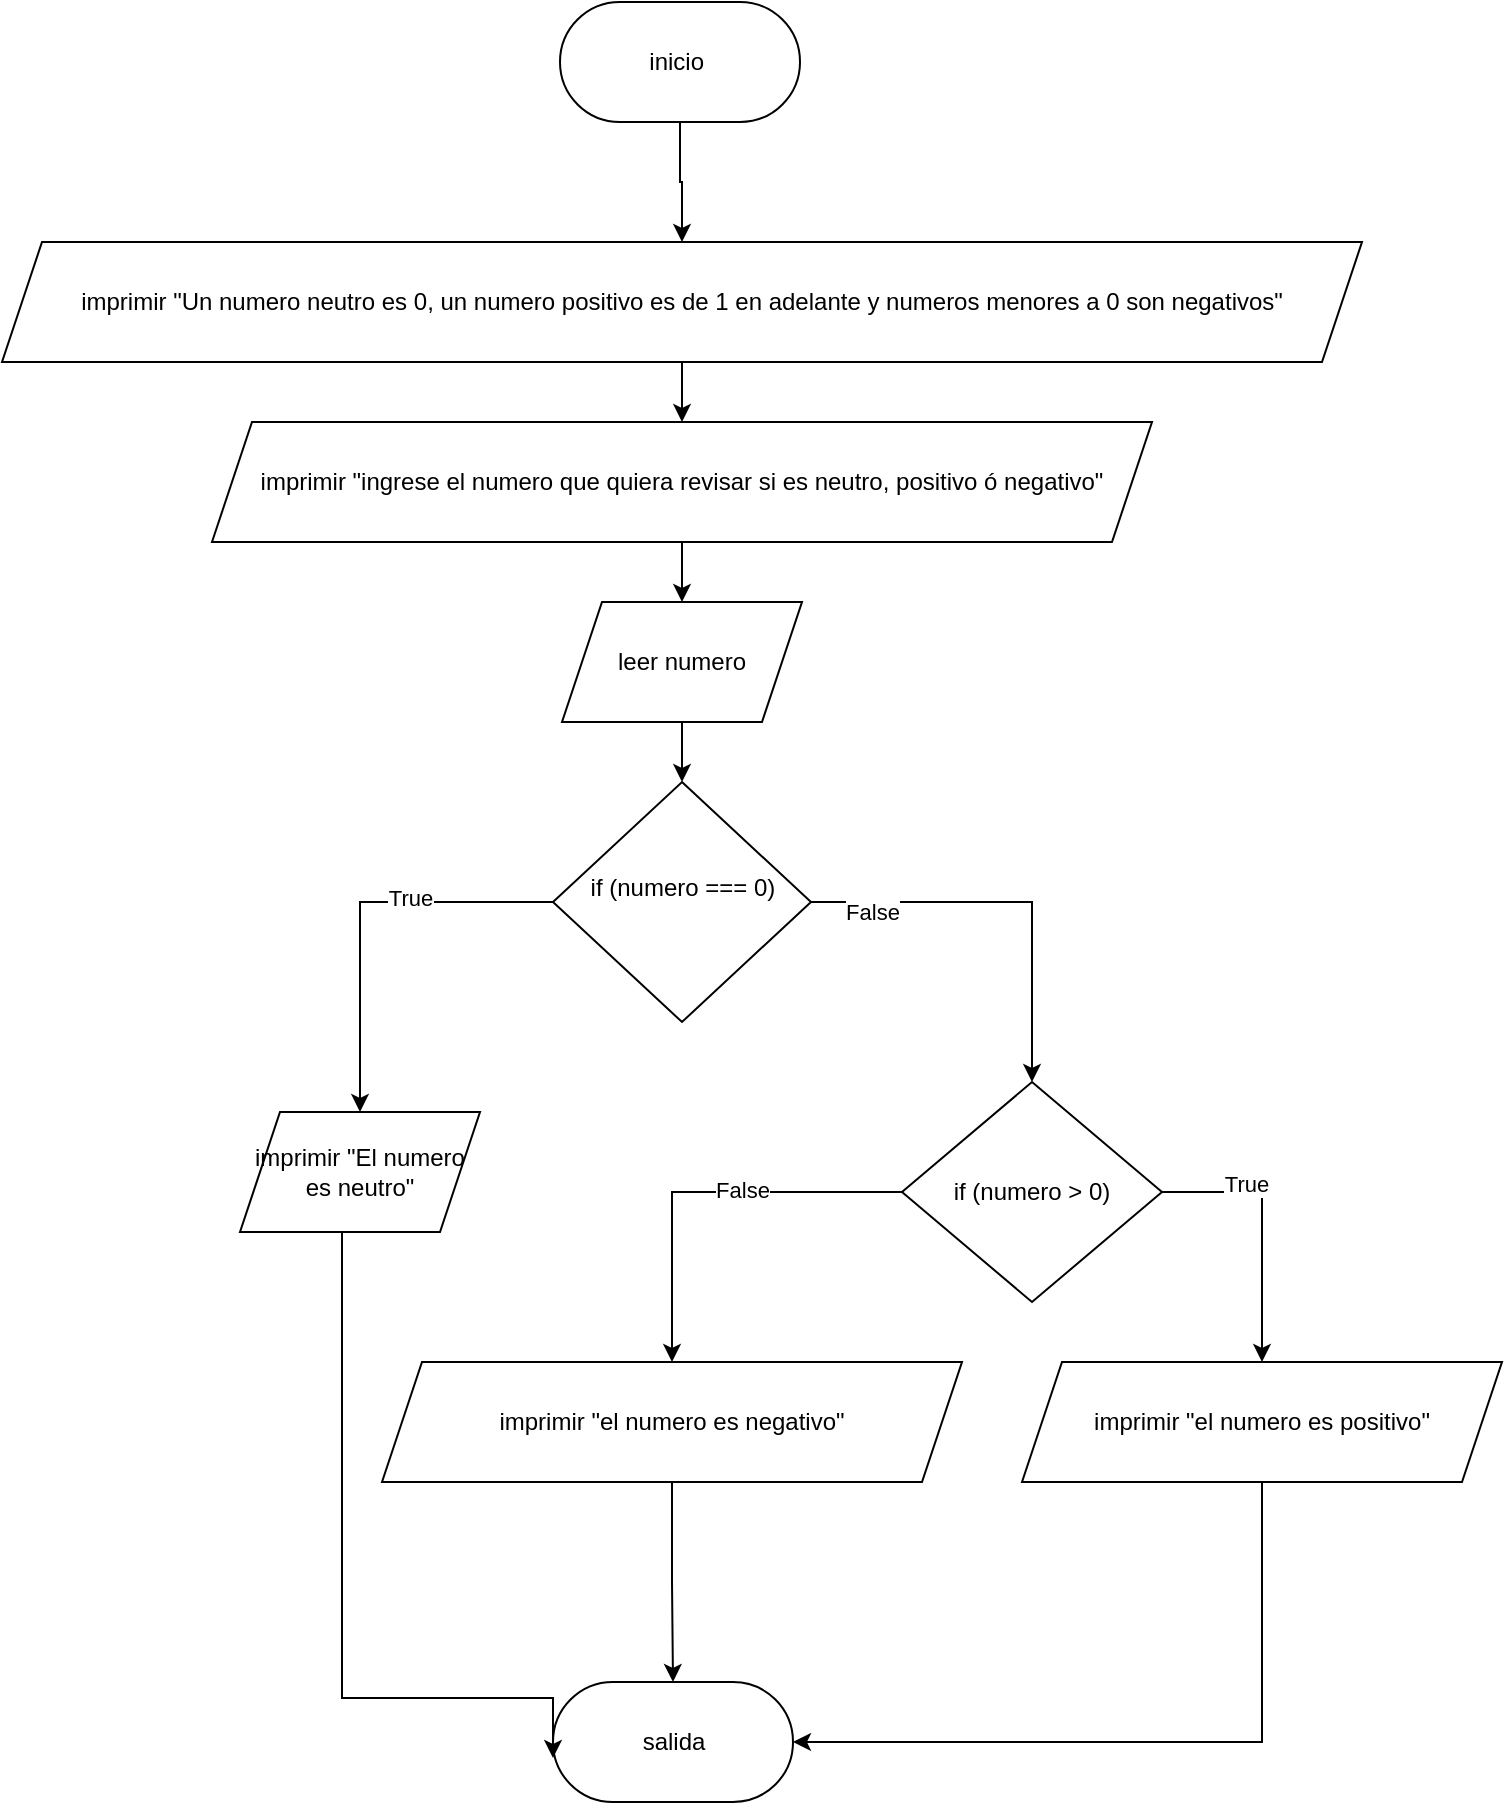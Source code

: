 <mxfile version="26.0.11">
  <diagram name="Página-1" id="vV6NFaKbk8DdxkYqdD3C">
    <mxGraphModel dx="1426" dy="789" grid="1" gridSize="10" guides="1" tooltips="1" connect="1" arrows="1" fold="1" page="1" pageScale="1" pageWidth="827" pageHeight="1169" math="0" shadow="0">
      <root>
        <mxCell id="0" />
        <mxCell id="1" parent="0" />
        <mxCell id="hzOmOi9weyV-wir19HjH-31" style="edgeStyle=orthogonalEdgeStyle;rounded=0;orthogonalLoop=1;jettySize=auto;html=1;exitX=0.5;exitY=1;exitDx=0;exitDy=0;" edge="1" parent="1" source="hzOmOi9weyV-wir19HjH-2" target="hzOmOi9weyV-wir19HjH-30">
          <mxGeometry relative="1" as="geometry" />
        </mxCell>
        <mxCell id="hzOmOi9weyV-wir19HjH-2" value="inicio&amp;nbsp;" style="rounded=1;whiteSpace=wrap;html=1;arcSize=50;" vertex="1" parent="1">
          <mxGeometry x="340" y="110" width="120" height="60" as="geometry" />
        </mxCell>
        <mxCell id="hzOmOi9weyV-wir19HjH-9" value="" style="edgeStyle=orthogonalEdgeStyle;rounded=0;orthogonalLoop=1;jettySize=auto;html=1;" edge="1" parent="1" source="hzOmOi9weyV-wir19HjH-3" target="hzOmOi9weyV-wir19HjH-4">
          <mxGeometry relative="1" as="geometry" />
        </mxCell>
        <mxCell id="hzOmOi9weyV-wir19HjH-3" value="imprimir &quot;ingrese el numero que quiera revisar si es neutro, positivo ó negativo&quot;" style="shape=parallelogram;perimeter=parallelogramPerimeter;whiteSpace=wrap;html=1;fixedSize=1;" vertex="1" parent="1">
          <mxGeometry x="166" y="320" width="470" height="60" as="geometry" />
        </mxCell>
        <mxCell id="hzOmOi9weyV-wir19HjH-10" style="edgeStyle=orthogonalEdgeStyle;rounded=0;orthogonalLoop=1;jettySize=auto;html=1;entryX=0.5;entryY=0;entryDx=0;entryDy=0;" edge="1" parent="1" source="hzOmOi9weyV-wir19HjH-4" target="hzOmOi9weyV-wir19HjH-5">
          <mxGeometry relative="1" as="geometry" />
        </mxCell>
        <mxCell id="hzOmOi9weyV-wir19HjH-4" value="leer numero" style="shape=parallelogram;perimeter=parallelogramPerimeter;whiteSpace=wrap;html=1;fixedSize=1;" vertex="1" parent="1">
          <mxGeometry x="341" y="410" width="120" height="60" as="geometry" />
        </mxCell>
        <mxCell id="hzOmOi9weyV-wir19HjH-13" style="edgeStyle=orthogonalEdgeStyle;rounded=0;orthogonalLoop=1;jettySize=auto;html=1;exitX=0;exitY=0.5;exitDx=0;exitDy=0;entryX=0.5;entryY=0;entryDx=0;entryDy=0;" edge="1" parent="1" source="hzOmOi9weyV-wir19HjH-5" target="hzOmOi9weyV-wir19HjH-7">
          <mxGeometry relative="1" as="geometry" />
        </mxCell>
        <mxCell id="hzOmOi9weyV-wir19HjH-16" value="True" style="edgeLabel;html=1;align=center;verticalAlign=middle;resizable=0;points=[];" vertex="1" connectable="0" parent="hzOmOi9weyV-wir19HjH-13">
          <mxGeometry x="-0.287" y="-2" relative="1" as="geometry">
            <mxPoint as="offset" />
          </mxGeometry>
        </mxCell>
        <mxCell id="hzOmOi9weyV-wir19HjH-15" style="edgeStyle=orthogonalEdgeStyle;rounded=0;orthogonalLoop=1;jettySize=auto;html=1;exitX=1;exitY=0.5;exitDx=0;exitDy=0;entryX=0.5;entryY=0;entryDx=0;entryDy=0;" edge="1" parent="1" source="hzOmOi9weyV-wir19HjH-5" target="hzOmOi9weyV-wir19HjH-6">
          <mxGeometry relative="1" as="geometry" />
        </mxCell>
        <mxCell id="hzOmOi9weyV-wir19HjH-17" value="False" style="edgeLabel;html=1;align=center;verticalAlign=middle;resizable=0;points=[];" vertex="1" connectable="0" parent="hzOmOi9weyV-wir19HjH-15">
          <mxGeometry x="-0.699" y="-5" relative="1" as="geometry">
            <mxPoint as="offset" />
          </mxGeometry>
        </mxCell>
        <mxCell id="hzOmOi9weyV-wir19HjH-5" value="if (numero === 0)&lt;div&gt;&lt;br&gt;&lt;/div&gt;" style="rhombus;whiteSpace=wrap;html=1;" vertex="1" parent="1">
          <mxGeometry x="336.5" y="500" width="129" height="120" as="geometry" />
        </mxCell>
        <mxCell id="hzOmOi9weyV-wir19HjH-25" style="edgeStyle=orthogonalEdgeStyle;rounded=0;orthogonalLoop=1;jettySize=auto;html=1;exitX=1;exitY=0.5;exitDx=0;exitDy=0;entryX=0.5;entryY=0;entryDx=0;entryDy=0;" edge="1" parent="1" source="hzOmOi9weyV-wir19HjH-6" target="hzOmOi9weyV-wir19HjH-18">
          <mxGeometry relative="1" as="geometry" />
        </mxCell>
        <mxCell id="hzOmOi9weyV-wir19HjH-26" value="True" style="edgeLabel;html=1;align=center;verticalAlign=middle;resizable=0;points=[];" vertex="1" connectable="0" parent="hzOmOi9weyV-wir19HjH-25">
          <mxGeometry x="-0.378" y="4" relative="1" as="geometry">
            <mxPoint as="offset" />
          </mxGeometry>
        </mxCell>
        <mxCell id="hzOmOi9weyV-wir19HjH-28" style="edgeStyle=orthogonalEdgeStyle;rounded=0;orthogonalLoop=1;jettySize=auto;html=1;exitX=0;exitY=0.5;exitDx=0;exitDy=0;entryX=0.5;entryY=0;entryDx=0;entryDy=0;" edge="1" parent="1" source="hzOmOi9weyV-wir19HjH-6" target="hzOmOi9weyV-wir19HjH-19">
          <mxGeometry relative="1" as="geometry" />
        </mxCell>
        <mxCell id="hzOmOi9weyV-wir19HjH-29" value="False" style="edgeLabel;html=1;align=center;verticalAlign=middle;resizable=0;points=[];" vertex="1" connectable="0" parent="hzOmOi9weyV-wir19HjH-28">
          <mxGeometry x="-0.2" y="-1" relative="1" as="geometry">
            <mxPoint as="offset" />
          </mxGeometry>
        </mxCell>
        <mxCell id="hzOmOi9weyV-wir19HjH-6" value="if (numero &amp;gt; 0)" style="rhombus;whiteSpace=wrap;html=1;" vertex="1" parent="1">
          <mxGeometry x="511" y="650" width="130" height="110" as="geometry" />
        </mxCell>
        <mxCell id="hzOmOi9weyV-wir19HjH-7" value="imprimir &quot;El numero es neutro&quot;" style="shape=parallelogram;perimeter=parallelogramPerimeter;whiteSpace=wrap;html=1;fixedSize=1;" vertex="1" parent="1">
          <mxGeometry x="180" y="665" width="120" height="60" as="geometry" />
        </mxCell>
        <mxCell id="hzOmOi9weyV-wir19HjH-23" style="edgeStyle=orthogonalEdgeStyle;rounded=0;orthogonalLoop=1;jettySize=auto;html=1;exitX=0.5;exitY=1;exitDx=0;exitDy=0;entryX=1;entryY=0.5;entryDx=0;entryDy=0;" edge="1" parent="1" source="hzOmOi9weyV-wir19HjH-18" target="hzOmOi9weyV-wir19HjH-20">
          <mxGeometry relative="1" as="geometry" />
        </mxCell>
        <mxCell id="hzOmOi9weyV-wir19HjH-18" value="imprimir &quot;el numero es positivo&quot;" style="shape=parallelogram;perimeter=parallelogramPerimeter;whiteSpace=wrap;html=1;fixedSize=1;" vertex="1" parent="1">
          <mxGeometry x="571" y="790" width="240" height="60" as="geometry" />
        </mxCell>
        <mxCell id="hzOmOi9weyV-wir19HjH-22" value="" style="edgeStyle=orthogonalEdgeStyle;rounded=0;orthogonalLoop=1;jettySize=auto;html=1;" edge="1" parent="1" source="hzOmOi9weyV-wir19HjH-19" target="hzOmOi9weyV-wir19HjH-20">
          <mxGeometry relative="1" as="geometry" />
        </mxCell>
        <mxCell id="hzOmOi9weyV-wir19HjH-19" value="imprimir &quot;el numero es negativo&quot;" style="shape=parallelogram;perimeter=parallelogramPerimeter;whiteSpace=wrap;html=1;fixedSize=1;" vertex="1" parent="1">
          <mxGeometry x="251" y="790" width="290" height="60" as="geometry" />
        </mxCell>
        <mxCell id="hzOmOi9weyV-wir19HjH-20" value="salida" style="rounded=1;whiteSpace=wrap;html=1;arcSize=50;" vertex="1" parent="1">
          <mxGeometry x="336.5" y="950" width="120" height="60" as="geometry" />
        </mxCell>
        <mxCell id="hzOmOi9weyV-wir19HjH-21" style="edgeStyle=orthogonalEdgeStyle;rounded=0;orthogonalLoop=1;jettySize=auto;html=1;entryX=0;entryY=0.633;entryDx=0;entryDy=0;entryPerimeter=0;" edge="1" parent="1" source="hzOmOi9weyV-wir19HjH-7" target="hzOmOi9weyV-wir19HjH-20">
          <mxGeometry relative="1" as="geometry">
            <Array as="points">
              <mxPoint x="231" y="958" />
            </Array>
          </mxGeometry>
        </mxCell>
        <mxCell id="hzOmOi9weyV-wir19HjH-32" value="" style="edgeStyle=orthogonalEdgeStyle;rounded=0;orthogonalLoop=1;jettySize=auto;html=1;" edge="1" parent="1" source="hzOmOi9weyV-wir19HjH-30" target="hzOmOi9weyV-wir19HjH-3">
          <mxGeometry relative="1" as="geometry" />
        </mxCell>
        <mxCell id="hzOmOi9weyV-wir19HjH-30" value="imprimir &quot;Un numero neutro es 0, un numero positivo es de 1 en adelante y numeros menores a 0 son negativos&quot;" style="shape=parallelogram;perimeter=parallelogramPerimeter;whiteSpace=wrap;html=1;fixedSize=1;" vertex="1" parent="1">
          <mxGeometry x="61" y="230" width="680" height="60" as="geometry" />
        </mxCell>
      </root>
    </mxGraphModel>
  </diagram>
</mxfile>
